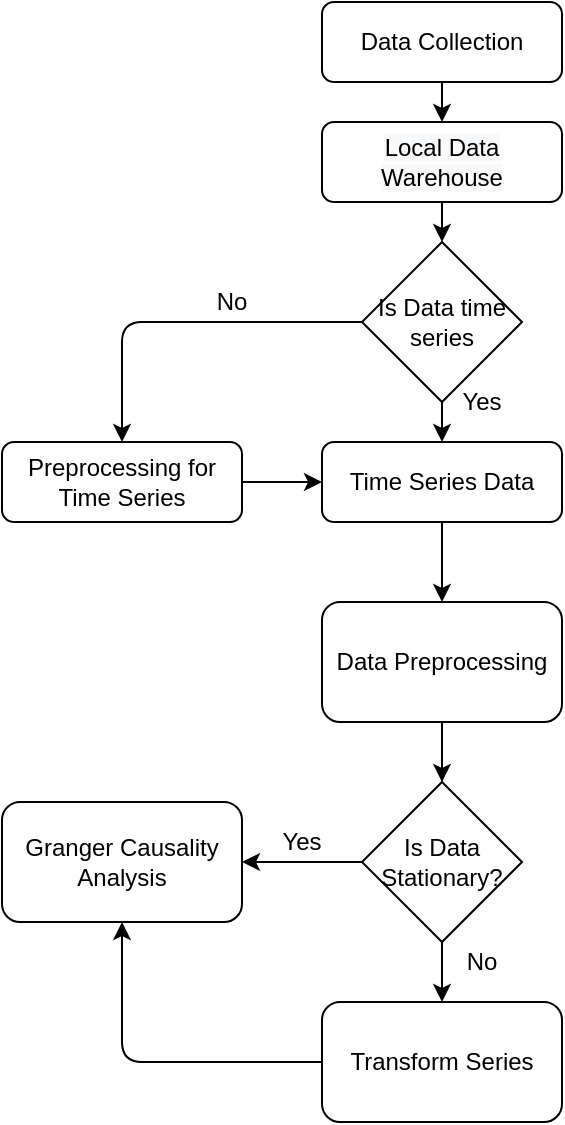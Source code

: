 <mxfile version="13.9.9" type="device"><diagram id="C5RBs43oDa-KdzZeNtuy" name="Page-1"><mxGraphModel dx="1106" dy="852" grid="1" gridSize="10" guides="1" tooltips="1" connect="1" arrows="1" fold="1" page="1" pageScale="1" pageWidth="827" pageHeight="1169" math="0" shadow="0"><root><mxCell id="WIyWlLk6GJQsqaUBKTNV-0"/><mxCell id="WIyWlLk6GJQsqaUBKTNV-1" parent="WIyWlLk6GJQsqaUBKTNV-0"/><mxCell id="WIyWlLk6GJQsqaUBKTNV-3" value="Data Collection" style="rounded=1;whiteSpace=wrap;html=1;fontSize=12;glass=0;strokeWidth=1;shadow=0;" parent="WIyWlLk6GJQsqaUBKTNV-1" vertex="1"><mxGeometry x="380" y="100" width="120" height="40" as="geometry"/></mxCell><mxCell id="KUhKhiUcl0_oHpd_WnLx-1" value="&lt;meta charset=&quot;utf-8&quot;&gt;&lt;span style=&quot;color: rgb(0, 0, 0); font-family: helvetica; font-size: 12px; font-style: normal; font-weight: 400; letter-spacing: normal; text-align: center; text-indent: 0px; text-transform: none; word-spacing: 0px; background-color: rgb(248, 249, 250); display: inline; float: none;&quot;&gt;Local Data Warehouse&lt;/span&gt;" style="rounded=1;whiteSpace=wrap;html=1;" vertex="1" parent="WIyWlLk6GJQsqaUBKTNV-1"><mxGeometry x="380" y="160" width="120" height="40" as="geometry"/></mxCell><mxCell id="KUhKhiUcl0_oHpd_WnLx-2" value="Preprocessing for Time Series" style="rounded=1;whiteSpace=wrap;html=1;" vertex="1" parent="WIyWlLk6GJQsqaUBKTNV-1"><mxGeometry x="220" y="320" width="120" height="40" as="geometry"/></mxCell><mxCell id="KUhKhiUcl0_oHpd_WnLx-3" value="Granger Causality Analysis" style="rounded=1;whiteSpace=wrap;html=1;" vertex="1" parent="WIyWlLk6GJQsqaUBKTNV-1"><mxGeometry x="220" y="500" width="120" height="60" as="geometry"/></mxCell><mxCell id="KUhKhiUcl0_oHpd_WnLx-4" value="" style="endArrow=classic;html=1;entryX=0.5;entryY=0;entryDx=0;entryDy=0;exitX=0.5;exitY=1;exitDx=0;exitDy=0;" edge="1" parent="WIyWlLk6GJQsqaUBKTNV-1" source="KUhKhiUcl0_oHpd_WnLx-1" target="KUhKhiUcl0_oHpd_WnLx-26"><mxGeometry width="50" height="50" relative="1" as="geometry"><mxPoint x="440" y="210" as="sourcePoint"/><mxPoint x="430" y="220" as="targetPoint"/></mxGeometry></mxCell><mxCell id="KUhKhiUcl0_oHpd_WnLx-9" value="Time Series Data" style="rounded=1;whiteSpace=wrap;html=1;" vertex="1" parent="WIyWlLk6GJQsqaUBKTNV-1"><mxGeometry x="380" y="320" width="120" height="40" as="geometry"/></mxCell><mxCell id="KUhKhiUcl0_oHpd_WnLx-11" value="" style="endArrow=classic;html=1;exitX=1;exitY=0.5;exitDx=0;exitDy=0;entryX=0;entryY=0.5;entryDx=0;entryDy=0;" edge="1" parent="WIyWlLk6GJQsqaUBKTNV-1" source="KUhKhiUcl0_oHpd_WnLx-2" target="KUhKhiUcl0_oHpd_WnLx-9"><mxGeometry width="50" height="50" relative="1" as="geometry"><mxPoint x="390" y="420" as="sourcePoint"/><mxPoint x="440" y="370" as="targetPoint"/></mxGeometry></mxCell><mxCell id="KUhKhiUcl0_oHpd_WnLx-12" value="" style="endArrow=classic;html=1;exitX=0.5;exitY=1;exitDx=0;exitDy=0;entryX=0.5;entryY=0;entryDx=0;entryDy=0;" edge="1" parent="WIyWlLk6GJQsqaUBKTNV-1" source="KUhKhiUcl0_oHpd_WnLx-9" target="KUhKhiUcl0_oHpd_WnLx-33"><mxGeometry width="50" height="50" relative="1" as="geometry"><mxPoint x="390" y="450" as="sourcePoint"/><mxPoint x="440" y="400" as="targetPoint"/></mxGeometry></mxCell><mxCell id="KUhKhiUcl0_oHpd_WnLx-13" value="Transform Series" style="rounded=1;whiteSpace=wrap;html=1;" vertex="1" parent="WIyWlLk6GJQsqaUBKTNV-1"><mxGeometry x="380" y="600" width="120" height="60" as="geometry"/></mxCell><mxCell id="KUhKhiUcl0_oHpd_WnLx-19" value="Is Data Stationary?" style="rhombus;whiteSpace=wrap;html=1;" vertex="1" parent="WIyWlLk6GJQsqaUBKTNV-1"><mxGeometry x="400" y="490" width="80" height="80" as="geometry"/></mxCell><mxCell id="KUhKhiUcl0_oHpd_WnLx-21" value="" style="endArrow=classic;html=1;entryX=1;entryY=0.5;entryDx=0;entryDy=0;" edge="1" parent="WIyWlLk6GJQsqaUBKTNV-1" target="KUhKhiUcl0_oHpd_WnLx-3"><mxGeometry width="50" height="50" relative="1" as="geometry"><mxPoint x="400" y="530" as="sourcePoint"/><mxPoint x="510" y="510" as="targetPoint"/><Array as="points"/></mxGeometry></mxCell><mxCell id="KUhKhiUcl0_oHpd_WnLx-22" value="Yes" style="text;html=1;strokeColor=none;fillColor=none;align=center;verticalAlign=middle;whiteSpace=wrap;rounded=0;" vertex="1" parent="WIyWlLk6GJQsqaUBKTNV-1"><mxGeometry x="350" y="510" width="40" height="20" as="geometry"/></mxCell><mxCell id="KUhKhiUcl0_oHpd_WnLx-23" value="" style="endArrow=classic;html=1;exitX=0.5;exitY=1;exitDx=0;exitDy=0;entryX=0.5;entryY=0;entryDx=0;entryDy=0;" edge="1" parent="WIyWlLk6GJQsqaUBKTNV-1" source="KUhKhiUcl0_oHpd_WnLx-19" target="KUhKhiUcl0_oHpd_WnLx-13"><mxGeometry width="50" height="50" relative="1" as="geometry"><mxPoint x="390" y="530" as="sourcePoint"/><mxPoint x="380" y="510" as="targetPoint"/></mxGeometry></mxCell><mxCell id="KUhKhiUcl0_oHpd_WnLx-24" value="" style="endArrow=classic;html=1;exitX=0;exitY=0.5;exitDx=0;exitDy=0;entryX=0.5;entryY=1;entryDx=0;entryDy=0;" edge="1" parent="WIyWlLk6GJQsqaUBKTNV-1" source="KUhKhiUcl0_oHpd_WnLx-13" target="KUhKhiUcl0_oHpd_WnLx-3"><mxGeometry width="50" height="50" relative="1" as="geometry"><mxPoint x="390" y="530" as="sourcePoint"/><mxPoint x="440" y="480" as="targetPoint"/><Array as="points"><mxPoint x="280" y="630"/></Array></mxGeometry></mxCell><mxCell id="KUhKhiUcl0_oHpd_WnLx-25" value="No" style="text;html=1;strokeColor=none;fillColor=none;align=center;verticalAlign=middle;whiteSpace=wrap;rounded=0;" vertex="1" parent="WIyWlLk6GJQsqaUBKTNV-1"><mxGeometry x="440" y="570" width="40" height="20" as="geometry"/></mxCell><mxCell id="KUhKhiUcl0_oHpd_WnLx-26" value="Is Data time series" style="rhombus;whiteSpace=wrap;html=1;" vertex="1" parent="WIyWlLk6GJQsqaUBKTNV-1"><mxGeometry x="400" y="220" width="80" height="80" as="geometry"/></mxCell><mxCell id="KUhKhiUcl0_oHpd_WnLx-27" value="" style="endArrow=classic;html=1;exitX=0.5;exitY=1;exitDx=0;exitDy=0;entryX=0.5;entryY=0;entryDx=0;entryDy=0;" edge="1" parent="WIyWlLk6GJQsqaUBKTNV-1" source="WIyWlLk6GJQsqaUBKTNV-3" target="KUhKhiUcl0_oHpd_WnLx-1"><mxGeometry width="50" height="50" relative="1" as="geometry"><mxPoint x="335" y="220" as="sourcePoint"/><mxPoint x="385" y="170" as="targetPoint"/></mxGeometry></mxCell><mxCell id="KUhKhiUcl0_oHpd_WnLx-29" value="" style="endArrow=classic;html=1;exitX=0.5;exitY=1;exitDx=0;exitDy=0;" edge="1" parent="WIyWlLk6GJQsqaUBKTNV-1" source="KUhKhiUcl0_oHpd_WnLx-26"><mxGeometry width="50" height="50" relative="1" as="geometry"><mxPoint x="390" y="430" as="sourcePoint"/><mxPoint x="440" y="320" as="targetPoint"/></mxGeometry></mxCell><mxCell id="KUhKhiUcl0_oHpd_WnLx-30" value="Yes" style="text;html=1;strokeColor=none;fillColor=none;align=center;verticalAlign=middle;whiteSpace=wrap;rounded=0;" vertex="1" parent="WIyWlLk6GJQsqaUBKTNV-1"><mxGeometry x="440" y="290" width="40" height="20" as="geometry"/></mxCell><mxCell id="KUhKhiUcl0_oHpd_WnLx-31" value="No" style="text;html=1;strokeColor=none;fillColor=none;align=center;verticalAlign=middle;whiteSpace=wrap;rounded=0;" vertex="1" parent="WIyWlLk6GJQsqaUBKTNV-1"><mxGeometry x="315" y="240" width="40" height="20" as="geometry"/></mxCell><mxCell id="KUhKhiUcl0_oHpd_WnLx-32" value="" style="endArrow=classic;html=1;exitX=0;exitY=0.5;exitDx=0;exitDy=0;entryX=0.5;entryY=0;entryDx=0;entryDy=0;" edge="1" parent="WIyWlLk6GJQsqaUBKTNV-1" source="KUhKhiUcl0_oHpd_WnLx-26" target="KUhKhiUcl0_oHpd_WnLx-2"><mxGeometry width="50" height="50" relative="1" as="geometry"><mxPoint x="390" y="430" as="sourcePoint"/><mxPoint x="440" y="380" as="targetPoint"/><Array as="points"><mxPoint x="280" y="260"/></Array></mxGeometry></mxCell><mxCell id="KUhKhiUcl0_oHpd_WnLx-33" value="Data Preprocessing" style="rounded=1;whiteSpace=wrap;html=1;" vertex="1" parent="WIyWlLk6GJQsqaUBKTNV-1"><mxGeometry x="380" y="400" width="120" height="60" as="geometry"/></mxCell><mxCell id="KUhKhiUcl0_oHpd_WnLx-34" value="" style="endArrow=classic;html=1;exitX=0.5;exitY=1;exitDx=0;exitDy=0;entryX=0.5;entryY=0;entryDx=0;entryDy=0;" edge="1" parent="WIyWlLk6GJQsqaUBKTNV-1" source="KUhKhiUcl0_oHpd_WnLx-33" target="KUhKhiUcl0_oHpd_WnLx-19"><mxGeometry width="50" height="50" relative="1" as="geometry"><mxPoint x="390" y="430" as="sourcePoint"/><mxPoint x="440" y="380" as="targetPoint"/></mxGeometry></mxCell></root></mxGraphModel></diagram></mxfile>